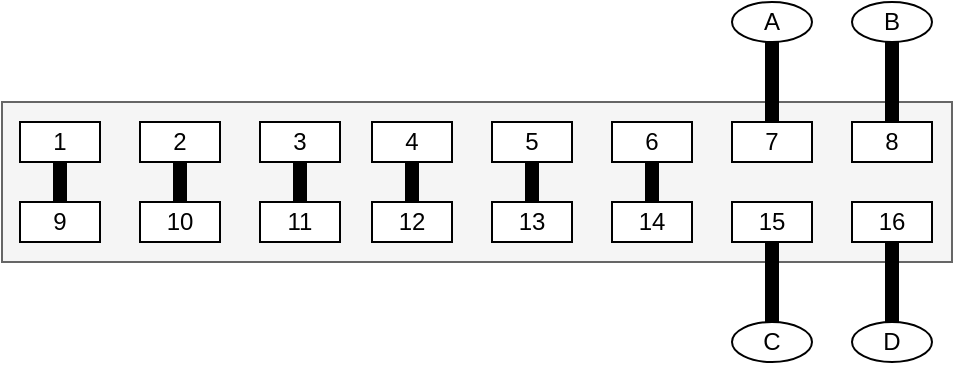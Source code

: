 <mxfile version="14.6.13" type="device"><diagram id="uE5asxnJqflGfZXoxeXw" name="Page-1"><mxGraphModel dx="442" dy="401" grid="1" gridSize="10" guides="1" tooltips="1" connect="1" arrows="1" fold="1" page="1" pageScale="1" pageWidth="827" pageHeight="1169" math="0" shadow="0"><root><mxCell id="0"/><mxCell id="1" parent="0"/><mxCell id="pxj6rm8QmGTXcJANI8Cx-1" value="" style="rounded=0;whiteSpace=wrap;html=1;fillColor=#f5f5f5;strokeColor=#666666;fontColor=#333333;" parent="1" vertex="1"><mxGeometry x="20" y="90" width="475" height="80" as="geometry"/></mxCell><mxCell id="pxj6rm8QmGTXcJANI8Cx-21" style="edgeStyle=orthogonalEdgeStyle;rounded=0;orthogonalLoop=1;jettySize=auto;html=1;exitX=0.5;exitY=1;exitDx=0;exitDy=0;entryX=0.5;entryY=0;entryDx=0;entryDy=0;endArrow=none;endFill=0;strokeWidth=7;" parent="1" source="pxj6rm8QmGTXcJANI8Cx-2" target="pxj6rm8QmGTXcJANI8Cx-3" edge="1"><mxGeometry relative="1" as="geometry"/></mxCell><mxCell id="pxj6rm8QmGTXcJANI8Cx-2" value="1" style="rounded=0;whiteSpace=wrap;html=1;" parent="1" vertex="1"><mxGeometry x="29" y="100" width="40" height="20" as="geometry"/></mxCell><mxCell id="pxj6rm8QmGTXcJANI8Cx-3" value="9" style="rounded=0;whiteSpace=wrap;html=1;" parent="1" vertex="1"><mxGeometry x="29" y="140" width="40" height="20" as="geometry"/></mxCell><mxCell id="pxj6rm8QmGTXcJANI8Cx-22" style="edgeStyle=orthogonalEdgeStyle;rounded=0;orthogonalLoop=1;jettySize=auto;html=1;exitX=0.5;exitY=1;exitDx=0;exitDy=0;entryX=0.5;entryY=0;entryDx=0;entryDy=0;endArrow=none;endFill=0;strokeWidth=7;" parent="1" source="pxj6rm8QmGTXcJANI8Cx-4" target="pxj6rm8QmGTXcJANI8Cx-5" edge="1"><mxGeometry relative="1" as="geometry"/></mxCell><mxCell id="pxj6rm8QmGTXcJANI8Cx-4" value="4" style="rounded=0;whiteSpace=wrap;html=1;" parent="1" vertex="1"><mxGeometry x="205" y="100" width="40" height="20" as="geometry"/></mxCell><mxCell id="pxj6rm8QmGTXcJANI8Cx-5" value="12" style="rounded=0;whiteSpace=wrap;html=1;" parent="1" vertex="1"><mxGeometry x="205" y="140" width="40" height="20" as="geometry"/></mxCell><mxCell id="pxj6rm8QmGTXcJANI8Cx-19" style="edgeStyle=orthogonalEdgeStyle;rounded=0;orthogonalLoop=1;jettySize=auto;html=1;exitX=0.5;exitY=1;exitDx=0;exitDy=0;strokeWidth=7;endArrow=none;endFill=0;" parent="1" source="pxj6rm8QmGTXcJANI8Cx-7" target="pxj6rm8QmGTXcJANI8Cx-8" edge="1"><mxGeometry relative="1" as="geometry"/></mxCell><mxCell id="pxj6rm8QmGTXcJANI8Cx-7" value="2" style="rounded=0;whiteSpace=wrap;html=1;" parent="1" vertex="1"><mxGeometry x="89" y="100" width="40" height="20" as="geometry"/></mxCell><mxCell id="pxj6rm8QmGTXcJANI8Cx-8" value="10" style="rounded=0;whiteSpace=wrap;html=1;" parent="1" vertex="1"><mxGeometry x="89" y="140" width="40" height="20" as="geometry"/></mxCell><mxCell id="pxj6rm8QmGTXcJANI8Cx-23" style="edgeStyle=orthogonalEdgeStyle;rounded=0;orthogonalLoop=1;jettySize=auto;html=1;exitX=0.5;exitY=1;exitDx=0;exitDy=0;endArrow=none;endFill=0;strokeWidth=7;" parent="1" source="pxj6rm8QmGTXcJANI8Cx-9" target="pxj6rm8QmGTXcJANI8Cx-10" edge="1"><mxGeometry relative="1" as="geometry"/></mxCell><mxCell id="pxj6rm8QmGTXcJANI8Cx-9" value="5" style="rounded=0;whiteSpace=wrap;html=1;" parent="1" vertex="1"><mxGeometry x="265" y="100" width="40" height="20" as="geometry"/></mxCell><mxCell id="pxj6rm8QmGTXcJANI8Cx-10" value="13" style="rounded=0;whiteSpace=wrap;html=1;" parent="1" vertex="1"><mxGeometry x="265" y="140" width="40" height="20" as="geometry"/></mxCell><mxCell id="pxj6rm8QmGTXcJANI8Cx-20" style="edgeStyle=orthogonalEdgeStyle;rounded=0;orthogonalLoop=1;jettySize=auto;html=1;exitX=0.5;exitY=1;exitDx=0;exitDy=0;entryX=0.5;entryY=0;entryDx=0;entryDy=0;endArrow=none;endFill=0;strokeWidth=7;" parent="1" source="pxj6rm8QmGTXcJANI8Cx-11" target="pxj6rm8QmGTXcJANI8Cx-12" edge="1"><mxGeometry relative="1" as="geometry"/></mxCell><mxCell id="pxj6rm8QmGTXcJANI8Cx-11" value="3" style="rounded=0;whiteSpace=wrap;html=1;" parent="1" vertex="1"><mxGeometry x="149" y="100" width="40" height="20" as="geometry"/></mxCell><mxCell id="pxj6rm8QmGTXcJANI8Cx-12" value="11" style="rounded=0;whiteSpace=wrap;html=1;" parent="1" vertex="1"><mxGeometry x="149" y="140" width="40" height="20" as="geometry"/></mxCell><mxCell id="pxj6rm8QmGTXcJANI8Cx-26" style="edgeStyle=orthogonalEdgeStyle;rounded=0;orthogonalLoop=1;jettySize=auto;html=1;exitX=0.5;exitY=1;exitDx=0;exitDy=0;entryX=0.5;entryY=0;entryDx=0;entryDy=0;endArrow=none;endFill=0;strokeWidth=7;" parent="1" source="pxj6rm8QmGTXcJANI8Cx-13" target="pxj6rm8QmGTXcJANI8Cx-14" edge="1"><mxGeometry relative="1" as="geometry"/></mxCell><mxCell id="pxj6rm8QmGTXcJANI8Cx-13" value="6" style="rounded=0;whiteSpace=wrap;html=1;" parent="1" vertex="1"><mxGeometry x="325" y="100" width="40" height="20" as="geometry"/></mxCell><mxCell id="pxj6rm8QmGTXcJANI8Cx-14" value="14" style="rounded=0;whiteSpace=wrap;html=1;" parent="1" vertex="1"><mxGeometry x="325" y="140" width="40" height="20" as="geometry"/></mxCell><mxCell id="pxj6rm8QmGTXcJANI8Cx-15" value="7" style="rounded=0;whiteSpace=wrap;html=1;" parent="1" vertex="1"><mxGeometry x="385" y="100" width="40" height="20" as="geometry"/></mxCell><mxCell id="pxj6rm8QmGTXcJANI8Cx-16" value="15" style="rounded=0;whiteSpace=wrap;html=1;" parent="1" vertex="1"><mxGeometry x="385" y="140" width="40" height="20" as="geometry"/></mxCell><mxCell id="pxj6rm8QmGTXcJANI8Cx-17" value="8" style="rounded=0;whiteSpace=wrap;html=1;" parent="1" vertex="1"><mxGeometry x="445" y="100" width="40" height="20" as="geometry"/></mxCell><mxCell id="pxj6rm8QmGTXcJANI8Cx-18" value="16" style="rounded=0;whiteSpace=wrap;html=1;" parent="1" vertex="1"><mxGeometry x="445" y="140" width="40" height="20" as="geometry"/></mxCell><mxCell id="pxj6rm8QmGTXcJANI8Cx-33" style="edgeStyle=orthogonalEdgeStyle;rounded=0;orthogonalLoop=1;jettySize=auto;html=1;exitX=0.5;exitY=1;exitDx=0;exitDy=0;endArrow=none;endFill=0;strokeWidth=7;" parent="1" source="pxj6rm8QmGTXcJANI8Cx-27" target="pxj6rm8QmGTXcJANI8Cx-15" edge="1"><mxGeometry relative="1" as="geometry"/></mxCell><mxCell id="pxj6rm8QmGTXcJANI8Cx-27" value="A" style="ellipse;whiteSpace=wrap;html=1;" parent="1" vertex="1"><mxGeometry x="385" y="40" width="40" height="20" as="geometry"/></mxCell><mxCell id="pxj6rm8QmGTXcJANI8Cx-34" style="edgeStyle=orthogonalEdgeStyle;rounded=0;orthogonalLoop=1;jettySize=auto;html=1;exitX=0.5;exitY=1;exitDx=0;exitDy=0;endArrow=none;endFill=0;strokeWidth=7;" parent="1" source="pxj6rm8QmGTXcJANI8Cx-28" target="pxj6rm8QmGTXcJANI8Cx-17" edge="1"><mxGeometry relative="1" as="geometry"/></mxCell><mxCell id="pxj6rm8QmGTXcJANI8Cx-28" value="B" style="ellipse;whiteSpace=wrap;html=1;" parent="1" vertex="1"><mxGeometry x="445" y="40" width="40" height="20" as="geometry"/></mxCell><mxCell id="pxj6rm8QmGTXcJANI8Cx-31" style="edgeStyle=orthogonalEdgeStyle;rounded=0;orthogonalLoop=1;jettySize=auto;html=1;exitX=0.5;exitY=0;exitDx=0;exitDy=0;endArrow=none;endFill=0;strokeWidth=7;" parent="1" source="pxj6rm8QmGTXcJANI8Cx-29" target="pxj6rm8QmGTXcJANI8Cx-16" edge="1"><mxGeometry relative="1" as="geometry"/></mxCell><mxCell id="pxj6rm8QmGTXcJANI8Cx-29" value="C" style="ellipse;whiteSpace=wrap;html=1;" parent="1" vertex="1"><mxGeometry x="385" y="200" width="40" height="20" as="geometry"/></mxCell><mxCell id="pxj6rm8QmGTXcJANI8Cx-32" style="edgeStyle=orthogonalEdgeStyle;rounded=0;orthogonalLoop=1;jettySize=auto;html=1;exitX=0.5;exitY=0;exitDx=0;exitDy=0;entryX=0.5;entryY=1;entryDx=0;entryDy=0;endArrow=none;endFill=0;strokeWidth=7;" parent="1" source="pxj6rm8QmGTXcJANI8Cx-30" target="pxj6rm8QmGTXcJANI8Cx-18" edge="1"><mxGeometry relative="1" as="geometry"/></mxCell><mxCell id="pxj6rm8QmGTXcJANI8Cx-30" value="D" style="ellipse;whiteSpace=wrap;html=1;" parent="1" vertex="1"><mxGeometry x="445" y="200" width="40" height="20" as="geometry"/></mxCell><mxCell id="pxj6rm8QmGTXcJANI8Cx-66" value="Colored" parent="0" visible="0"/><mxCell id="pxj6rm8QmGTXcJANI8Cx-35" value="" style="rounded=0;whiteSpace=wrap;html=1;fillColor=#f5f5f5;strokeColor=#666666;fontColor=#333333;" parent="pxj6rm8QmGTXcJANI8Cx-66" vertex="1"><mxGeometry x="29" y="410" width="475" height="80" as="geometry"/></mxCell><mxCell id="pxj6rm8QmGTXcJANI8Cx-36" style="edgeStyle=orthogonalEdgeStyle;rounded=0;orthogonalLoop=1;jettySize=auto;html=1;exitX=0.5;exitY=1;exitDx=0;exitDy=0;entryX=0.5;entryY=0;entryDx=0;entryDy=0;endArrow=none;endFill=0;strokeWidth=7;strokeColor=#FF0505;" parent="pxj6rm8QmGTXcJANI8Cx-66" source="pxj6rm8QmGTXcJANI8Cx-37" target="pxj6rm8QmGTXcJANI8Cx-38" edge="1"><mxGeometry relative="1" as="geometry"/></mxCell><mxCell id="pxj6rm8QmGTXcJANI8Cx-37" value="1" style="rounded=0;whiteSpace=wrap;html=1;fillColor=#97D077;" parent="pxj6rm8QmGTXcJANI8Cx-66" vertex="1"><mxGeometry x="38" y="420" width="40" height="20" as="geometry"/></mxCell><mxCell id="pxj6rm8QmGTXcJANI8Cx-38" value="9" style="rounded=0;whiteSpace=wrap;html=1;fillColor=#66B2FF;" parent="pxj6rm8QmGTXcJANI8Cx-66" vertex="1"><mxGeometry x="38" y="460" width="40" height="20" as="geometry"/></mxCell><mxCell id="pxj6rm8QmGTXcJANI8Cx-39" style="edgeStyle=orthogonalEdgeStyle;rounded=0;orthogonalLoop=1;jettySize=auto;html=1;exitX=0.5;exitY=1;exitDx=0;exitDy=0;entryX=0.5;entryY=0;entryDx=0;entryDy=0;endArrow=none;endFill=0;strokeWidth=7;opacity=10;" parent="pxj6rm8QmGTXcJANI8Cx-66" source="pxj6rm8QmGTXcJANI8Cx-40" target="pxj6rm8QmGTXcJANI8Cx-41" edge="1"><mxGeometry relative="1" as="geometry"/></mxCell><mxCell id="pxj6rm8QmGTXcJANI8Cx-40" value="4" style="rounded=0;whiteSpace=wrap;html=1;opacity=10;" parent="pxj6rm8QmGTXcJANI8Cx-66" vertex="1"><mxGeometry x="214" y="420" width="40" height="20" as="geometry"/></mxCell><mxCell id="pxj6rm8QmGTXcJANI8Cx-41" value="12" style="rounded=0;whiteSpace=wrap;html=1;opacity=10;" parent="pxj6rm8QmGTXcJANI8Cx-66" vertex="1"><mxGeometry x="214" y="460" width="40" height="20" as="geometry"/></mxCell><mxCell id="pxj6rm8QmGTXcJANI8Cx-42" style="edgeStyle=orthogonalEdgeStyle;rounded=0;orthogonalLoop=1;jettySize=auto;html=1;exitX=0.5;exitY=1;exitDx=0;exitDy=0;strokeWidth=7;endArrow=none;endFill=0;opacity=10;" parent="pxj6rm8QmGTXcJANI8Cx-66" source="pxj6rm8QmGTXcJANI8Cx-43" target="pxj6rm8QmGTXcJANI8Cx-44" edge="1"><mxGeometry relative="1" as="geometry"/></mxCell><mxCell id="pxj6rm8QmGTXcJANI8Cx-43" value="2" style="rounded=0;whiteSpace=wrap;html=1;opacity=10;" parent="pxj6rm8QmGTXcJANI8Cx-66" vertex="1"><mxGeometry x="98" y="420" width="40" height="20" as="geometry"/></mxCell><mxCell id="pxj6rm8QmGTXcJANI8Cx-44" value="10" style="rounded=0;whiteSpace=wrap;html=1;opacity=10;" parent="pxj6rm8QmGTXcJANI8Cx-66" vertex="1"><mxGeometry x="98" y="460" width="40" height="20" as="geometry"/></mxCell><mxCell id="pxj6rm8QmGTXcJANI8Cx-45" style="edgeStyle=orthogonalEdgeStyle;rounded=0;orthogonalLoop=1;jettySize=auto;html=1;exitX=0.5;exitY=1;exitDx=0;exitDy=0;endArrow=none;endFill=0;strokeWidth=7;opacity=10;" parent="pxj6rm8QmGTXcJANI8Cx-66" source="pxj6rm8QmGTXcJANI8Cx-46" target="pxj6rm8QmGTXcJANI8Cx-47" edge="1"><mxGeometry relative="1" as="geometry"/></mxCell><mxCell id="pxj6rm8QmGTXcJANI8Cx-46" value="5" style="rounded=0;whiteSpace=wrap;html=1;opacity=10;" parent="pxj6rm8QmGTXcJANI8Cx-66" vertex="1"><mxGeometry x="274" y="420" width="40" height="20" as="geometry"/></mxCell><mxCell id="pxj6rm8QmGTXcJANI8Cx-47" value="13" style="rounded=0;whiteSpace=wrap;html=1;opacity=10;" parent="pxj6rm8QmGTXcJANI8Cx-66" vertex="1"><mxGeometry x="274" y="460" width="40" height="20" as="geometry"/></mxCell><mxCell id="pxj6rm8QmGTXcJANI8Cx-48" style="edgeStyle=orthogonalEdgeStyle;rounded=0;orthogonalLoop=1;jettySize=auto;html=1;exitX=0.5;exitY=1;exitDx=0;exitDy=0;entryX=0.5;entryY=0;entryDx=0;entryDy=0;endArrow=none;endFill=0;strokeWidth=7;opacity=10;" parent="pxj6rm8QmGTXcJANI8Cx-66" source="pxj6rm8QmGTXcJANI8Cx-49" target="pxj6rm8QmGTXcJANI8Cx-50" edge="1"><mxGeometry relative="1" as="geometry"/></mxCell><mxCell id="pxj6rm8QmGTXcJANI8Cx-49" value="3" style="rounded=0;whiteSpace=wrap;html=1;opacity=10;" parent="pxj6rm8QmGTXcJANI8Cx-66" vertex="1"><mxGeometry x="158" y="420" width="40" height="20" as="geometry"/></mxCell><mxCell id="pxj6rm8QmGTXcJANI8Cx-50" value="11" style="rounded=0;whiteSpace=wrap;html=1;opacity=10;" parent="pxj6rm8QmGTXcJANI8Cx-66" vertex="1"><mxGeometry x="158" y="460" width="40" height="20" as="geometry"/></mxCell><mxCell id="pxj6rm8QmGTXcJANI8Cx-51" style="edgeStyle=orthogonalEdgeStyle;rounded=0;orthogonalLoop=1;jettySize=auto;html=1;exitX=0.5;exitY=1;exitDx=0;exitDy=0;entryX=0.5;entryY=0;entryDx=0;entryDy=0;endArrow=none;endFill=0;strokeWidth=7;opacity=10;" parent="pxj6rm8QmGTXcJANI8Cx-66" source="pxj6rm8QmGTXcJANI8Cx-52" target="pxj6rm8QmGTXcJANI8Cx-53" edge="1"><mxGeometry relative="1" as="geometry"/></mxCell><mxCell id="pxj6rm8QmGTXcJANI8Cx-52" value="6" style="rounded=0;whiteSpace=wrap;html=1;opacity=10;" parent="pxj6rm8QmGTXcJANI8Cx-66" vertex="1"><mxGeometry x="334" y="420" width="40" height="20" as="geometry"/></mxCell><mxCell id="pxj6rm8QmGTXcJANI8Cx-53" value="14" style="rounded=0;whiteSpace=wrap;html=1;opacity=10;" parent="pxj6rm8QmGTXcJANI8Cx-66" vertex="1"><mxGeometry x="334" y="460" width="40" height="20" as="geometry"/></mxCell><mxCell id="pxj6rm8QmGTXcJANI8Cx-54" value="7" style="rounded=0;whiteSpace=wrap;html=1;fillColor=#97D077;" parent="pxj6rm8QmGTXcJANI8Cx-66" vertex="1"><mxGeometry x="394" y="420" width="40" height="20" as="geometry"/></mxCell><mxCell id="pxj6rm8QmGTXcJANI8Cx-55" value="15" style="rounded=0;whiteSpace=wrap;html=1;fillColor=#66B2FF;" parent="pxj6rm8QmGTXcJANI8Cx-66" vertex="1"><mxGeometry x="394" y="460" width="40" height="20" as="geometry"/></mxCell><mxCell id="pxj6rm8QmGTXcJANI8Cx-56" value="8" style="rounded=0;whiteSpace=wrap;html=1;opacity=10;" parent="pxj6rm8QmGTXcJANI8Cx-66" vertex="1"><mxGeometry x="454" y="420" width="40" height="20" as="geometry"/></mxCell><mxCell id="pxj6rm8QmGTXcJANI8Cx-57" value="16" style="rounded=0;whiteSpace=wrap;html=1;opacity=10;" parent="pxj6rm8QmGTXcJANI8Cx-66" vertex="1"><mxGeometry x="454" y="460" width="40" height="20" as="geometry"/></mxCell><mxCell id="pxj6rm8QmGTXcJANI8Cx-58" style="edgeStyle=orthogonalEdgeStyle;rounded=0;orthogonalLoop=1;jettySize=auto;html=1;exitX=0.5;exitY=1;exitDx=0;exitDy=0;endArrow=none;endFill=0;strokeWidth=7;strokeColor=#0000FF;" parent="pxj6rm8QmGTXcJANI8Cx-66" source="pxj6rm8QmGTXcJANI8Cx-59" target="pxj6rm8QmGTXcJANI8Cx-54" edge="1"><mxGeometry relative="1" as="geometry"/></mxCell><mxCell id="pxj6rm8QmGTXcJANI8Cx-59" value="Host3" style="ellipse;whiteSpace=wrap;html=1;strokeColor=#0000FF;" parent="pxj6rm8QmGTXcJANI8Cx-66" vertex="1"><mxGeometry x="394" y="360" width="40" height="20" as="geometry"/></mxCell><mxCell id="pxj6rm8QmGTXcJANI8Cx-60" style="edgeStyle=orthogonalEdgeStyle;rounded=0;orthogonalLoop=1;jettySize=auto;html=1;exitX=0.5;exitY=1;exitDx=0;exitDy=0;endArrow=none;endFill=0;strokeWidth=7;opacity=10;" parent="pxj6rm8QmGTXcJANI8Cx-66" source="pxj6rm8QmGTXcJANI8Cx-61" target="pxj6rm8QmGTXcJANI8Cx-56" edge="1"><mxGeometry relative="1" as="geometry"/></mxCell><mxCell id="pxj6rm8QmGTXcJANI8Cx-61" value="B" style="ellipse;whiteSpace=wrap;html=1;opacity=10;" parent="pxj6rm8QmGTXcJANI8Cx-66" vertex="1"><mxGeometry x="454" y="360" width="40" height="20" as="geometry"/></mxCell><mxCell id="pxj6rm8QmGTXcJANI8Cx-62" style="edgeStyle=orthogonalEdgeStyle;rounded=0;orthogonalLoop=1;jettySize=auto;html=1;exitX=0.5;exitY=0;exitDx=0;exitDy=0;endArrow=none;endFill=0;strokeWidth=7;strokeColor=#FFC012;" parent="pxj6rm8QmGTXcJANI8Cx-66" source="pxj6rm8QmGTXcJANI8Cx-63" target="pxj6rm8QmGTXcJANI8Cx-55" edge="1"><mxGeometry relative="1" as="geometry"/></mxCell><mxCell id="pxj6rm8QmGTXcJANI8Cx-63" value="Host4" style="ellipse;whiteSpace=wrap;html=1;strokeColor=#FFC012;" parent="pxj6rm8QmGTXcJANI8Cx-66" vertex="1"><mxGeometry x="394" y="520" width="40" height="20" as="geometry"/></mxCell><mxCell id="pxj6rm8QmGTXcJANI8Cx-64" style="edgeStyle=orthogonalEdgeStyle;rounded=0;orthogonalLoop=1;jettySize=auto;html=1;exitX=0.5;exitY=0;exitDx=0;exitDy=0;entryX=0.5;entryY=1;entryDx=0;entryDy=0;endArrow=none;endFill=0;strokeWidth=7;opacity=10;" parent="pxj6rm8QmGTXcJANI8Cx-66" source="pxj6rm8QmGTXcJANI8Cx-65" target="pxj6rm8QmGTXcJANI8Cx-57" edge="1"><mxGeometry relative="1" as="geometry"/></mxCell><mxCell id="pxj6rm8QmGTXcJANI8Cx-65" value="D" style="ellipse;whiteSpace=wrap;html=1;opacity=10;" parent="pxj6rm8QmGTXcJANI8Cx-66" vertex="1"><mxGeometry x="454" y="520" width="40" height="20" as="geometry"/></mxCell></root></mxGraphModel></diagram></mxfile>